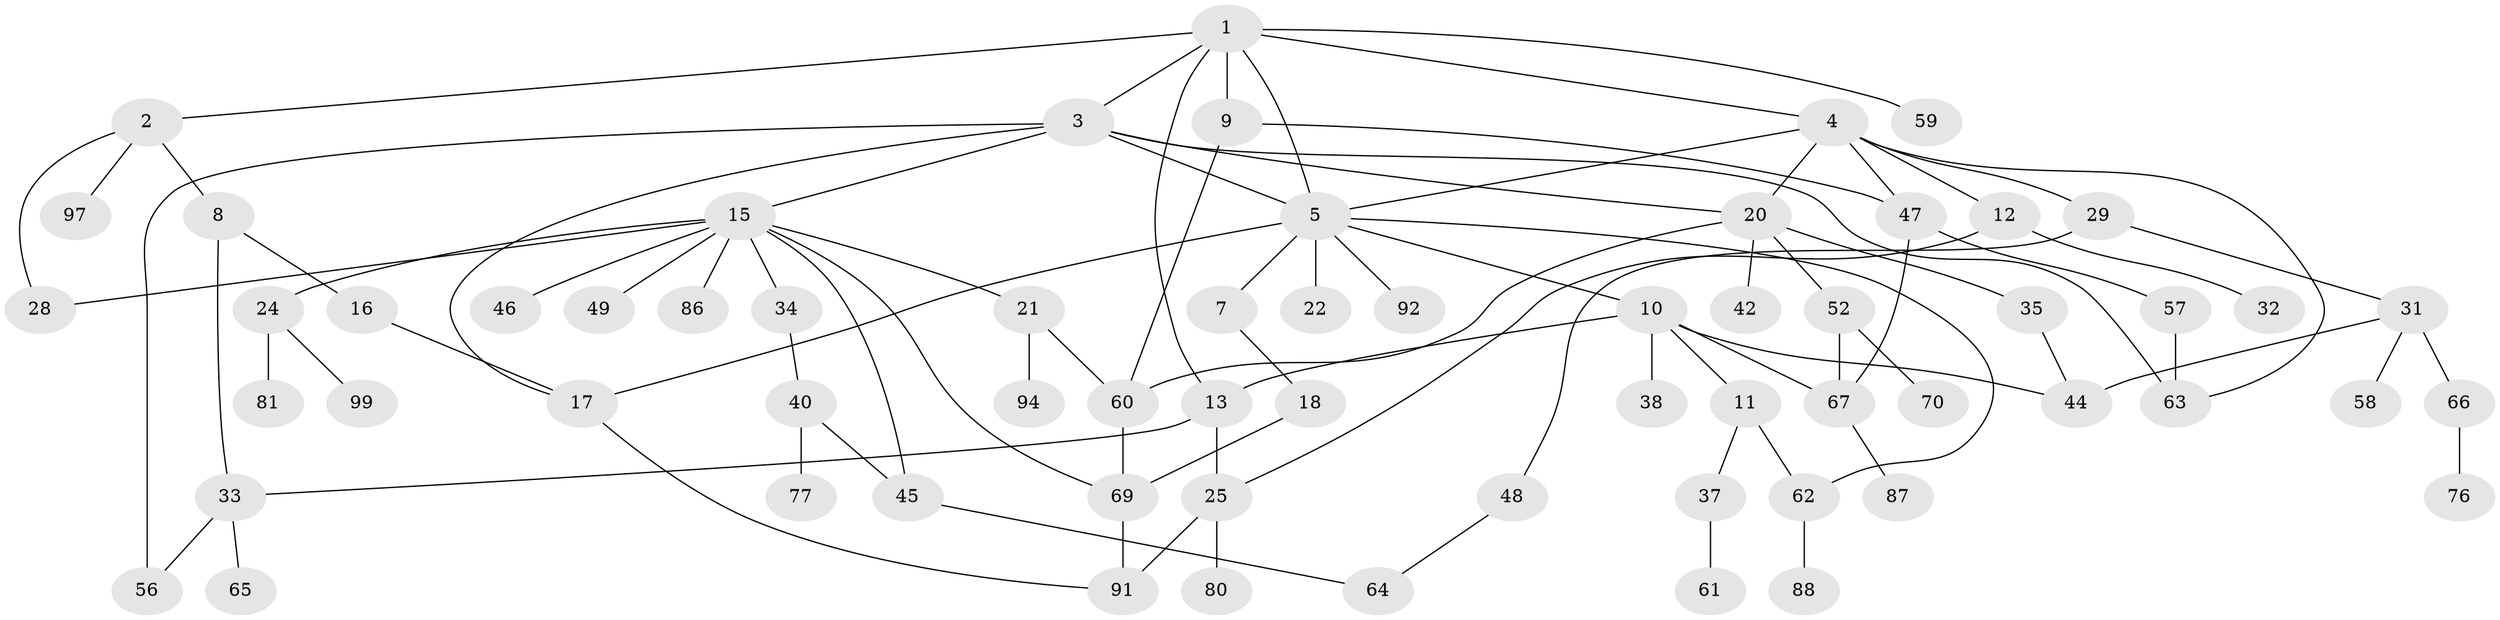 // original degree distribution, {6: 0.04, 5: 0.04, 7: 0.02, 2: 0.29, 4: 0.07, 3: 0.26, 1: 0.28}
// Generated by graph-tools (version 1.1) at 2025/54/02/21/25 11:54:43]
// undirected, 65 vertices, 90 edges
graph export_dot {
graph [start="1"]
  node [color=gray90,style=filled];
  1 [super="+36"];
  2 [super="+68"];
  3 [super="+41"];
  4 [super="+27"];
  5 [super="+6"];
  7;
  8 [super="+71"];
  9;
  10 [super="+19"];
  11 [super="+39"];
  12 [super="+14"];
  13 [super="+55"];
  15 [super="+23"];
  16;
  17 [super="+84"];
  18;
  20 [super="+26"];
  21 [super="+73"];
  22 [super="+79"];
  24 [super="+50"];
  25 [super="+96"];
  28;
  29 [super="+30"];
  31 [super="+43"];
  32;
  33 [super="+54"];
  34;
  35 [super="+51"];
  37 [super="+100"];
  38;
  40;
  42;
  44 [super="+53"];
  45 [super="+83"];
  46;
  47 [super="+82"];
  48;
  49;
  52;
  56 [super="+78"];
  57 [super="+95"];
  58;
  59;
  60 [super="+89"];
  61;
  62 [super="+75"];
  63 [super="+74"];
  64;
  65 [super="+98"];
  66;
  67 [super="+72"];
  69 [super="+90"];
  70 [super="+85"];
  76 [super="+93"];
  77;
  80;
  81;
  86;
  87;
  88;
  91;
  92;
  94;
  97;
  99;
  1 -- 2;
  1 -- 3;
  1 -- 4;
  1 -- 9;
  1 -- 5;
  1 -- 59;
  1 -- 13;
  2 -- 8;
  2 -- 97;
  2 -- 28;
  3 -- 5;
  3 -- 15;
  3 -- 20;
  3 -- 63;
  3 -- 17;
  3 -- 56;
  4 -- 12;
  4 -- 29;
  4 -- 20;
  4 -- 5;
  4 -- 47;
  4 -- 63;
  5 -- 62;
  5 -- 17;
  5 -- 22;
  5 -- 7;
  5 -- 10;
  5 -- 92;
  7 -- 18;
  8 -- 16;
  8 -- 33;
  9 -- 60;
  9 -- 47;
  10 -- 11;
  10 -- 13;
  10 -- 38;
  10 -- 44;
  10 -- 67;
  11 -- 37;
  11 -- 62;
  12 -- 32;
  12 -- 25;
  13 -- 33;
  13 -- 25;
  15 -- 21;
  15 -- 46;
  15 -- 49;
  15 -- 69;
  15 -- 45;
  15 -- 34;
  15 -- 86;
  15 -- 24;
  15 -- 28;
  16 -- 17;
  17 -- 91;
  18 -- 69;
  20 -- 35;
  20 -- 52;
  20 -- 60;
  20 -- 42;
  21 -- 60;
  21 -- 94;
  24 -- 99;
  24 -- 81;
  25 -- 80;
  25 -- 91;
  29 -- 48;
  29 -- 31;
  31 -- 44;
  31 -- 58;
  31 -- 66;
  33 -- 56;
  33 -- 65;
  34 -- 40;
  35 -- 44;
  37 -- 61;
  40 -- 45;
  40 -- 77;
  45 -- 64;
  47 -- 57;
  47 -- 67;
  48 -- 64;
  52 -- 67;
  52 -- 70;
  57 -- 63;
  60 -- 69;
  62 -- 88;
  66 -- 76;
  67 -- 87;
  69 -- 91;
}
